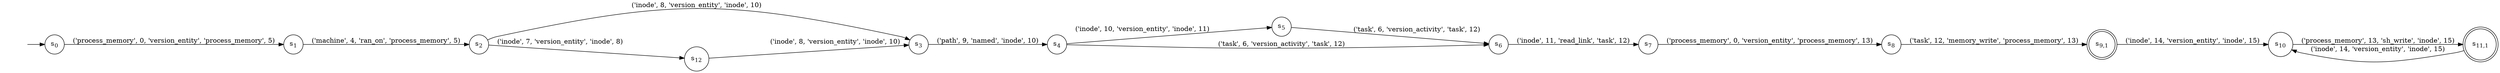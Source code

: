 digraph DFA {
    rankdir = LR;
    I [style = invis];
    I -> S0;
    S0 [label = <s<sub>0</sub>>, shape = circle];
    S1 [label = <s<sub>1</sub>>, shape = circle];
    S2 [label = <s<sub>2</sub>>, shape = circle];
    S3 [label = <s<sub>3</sub>>, shape = circle];
    S4 [label = <s<sub>4</sub>>, shape = circle];
    S5 [label = <s<sub>5</sub>>, shape = circle];
    S6 [label = <s<sub>6</sub>>, shape = circle];
    S7 [label = <s<sub>7</sub>>, shape = circle];
    S8 [label = <s<sub>8</sub>>, shape = circle];
    S9 [label = <s<sub>9,1</sub>>, shape = circle, peripheries = 2];
    S10 [label = <s<sub>10</sub>>, shape = circle];
    S11 [label = <s<sub>11,1</sub>>, shape = circle, peripheries = 2];
    S11 -> S10 [label = "('inode', 14, 'version_entity', 'inode', 15)"];
    S10 -> S11 [label = "('process_memory', 13, 'sh_write', 'inode', 15)"];
    S9 -> S10 [label = "('inode', 14, 'version_entity', 'inode', 15)"];
    S8 -> S9 [label = "('task', 12, 'memory_write', 'process_memory', 13)"];
    S7 -> S8 [label = "('process_memory', 0, 'version_entity', 'process_memory', 13)"];
    S6 -> S7 [label = "('inode', 11, 'read_link', 'task', 12)"];
    S5 -> S6 [label = "('task', 6, 'version_activity', 'task', 12)"];
    S4 -> S5 [label = "('inode', 10, 'version_entity', 'inode', 11)"];
    S4 -> S6 [label = "('task', 6, 'version_activity', 'task', 12)"];
    S3 -> S4 [label = "('path', 9, 'named', 'inode', 10)"];
    S2 -> S3 [label = "('inode', 8, 'version_entity', 'inode', 10)"];
    S12 [label = <s<sub>12</sub>>, shape = circle];
    S12 -> S3 [label = "('inode', 8, 'version_entity', 'inode', 10)"];
    S2 -> S12 [label = "('inode', 7, 'version_entity', 'inode', 8)"];
    S1 -> S2 [label = "('machine', 4, 'ran_on', 'process_memory', 5)"];
    S0 -> S1 [label = "('process_memory', 0, 'version_entity', 'process_memory', 5)"];
}

